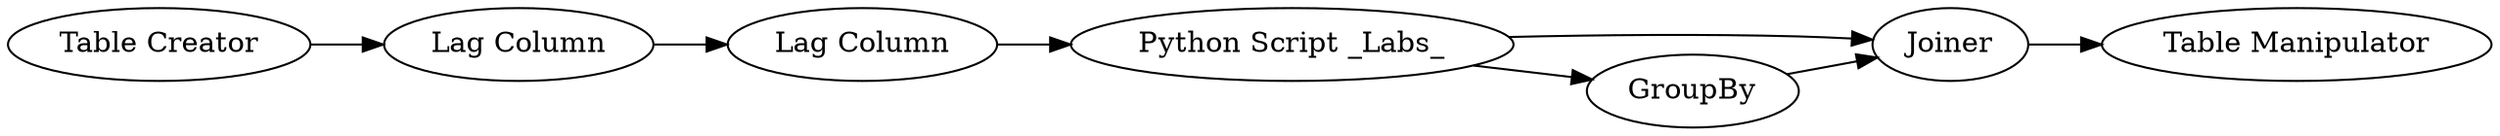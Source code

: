 digraph {
	"3759156119008393158_12" [label="Python Script _Labs_"]
	"3759156119008393158_14" [label=Joiner]
	"3759156119008393158_13" [label=GroupBy]
	"3759156119008393158_5" [label="Lag Column"]
	"3759156119008393158_1" [label="Table Creator"]
	"3759156119008393158_6" [label="Lag Column"]
	"3759156119008393158_15" [label="Table Manipulator"]
	"3759156119008393158_6" -> "3759156119008393158_12"
	"3759156119008393158_13" -> "3759156119008393158_14"
	"3759156119008393158_12" -> "3759156119008393158_14"
	"3759156119008393158_12" -> "3759156119008393158_13"
	"3759156119008393158_14" -> "3759156119008393158_15"
	"3759156119008393158_1" -> "3759156119008393158_5"
	"3759156119008393158_5" -> "3759156119008393158_6"
	rankdir=LR
}
